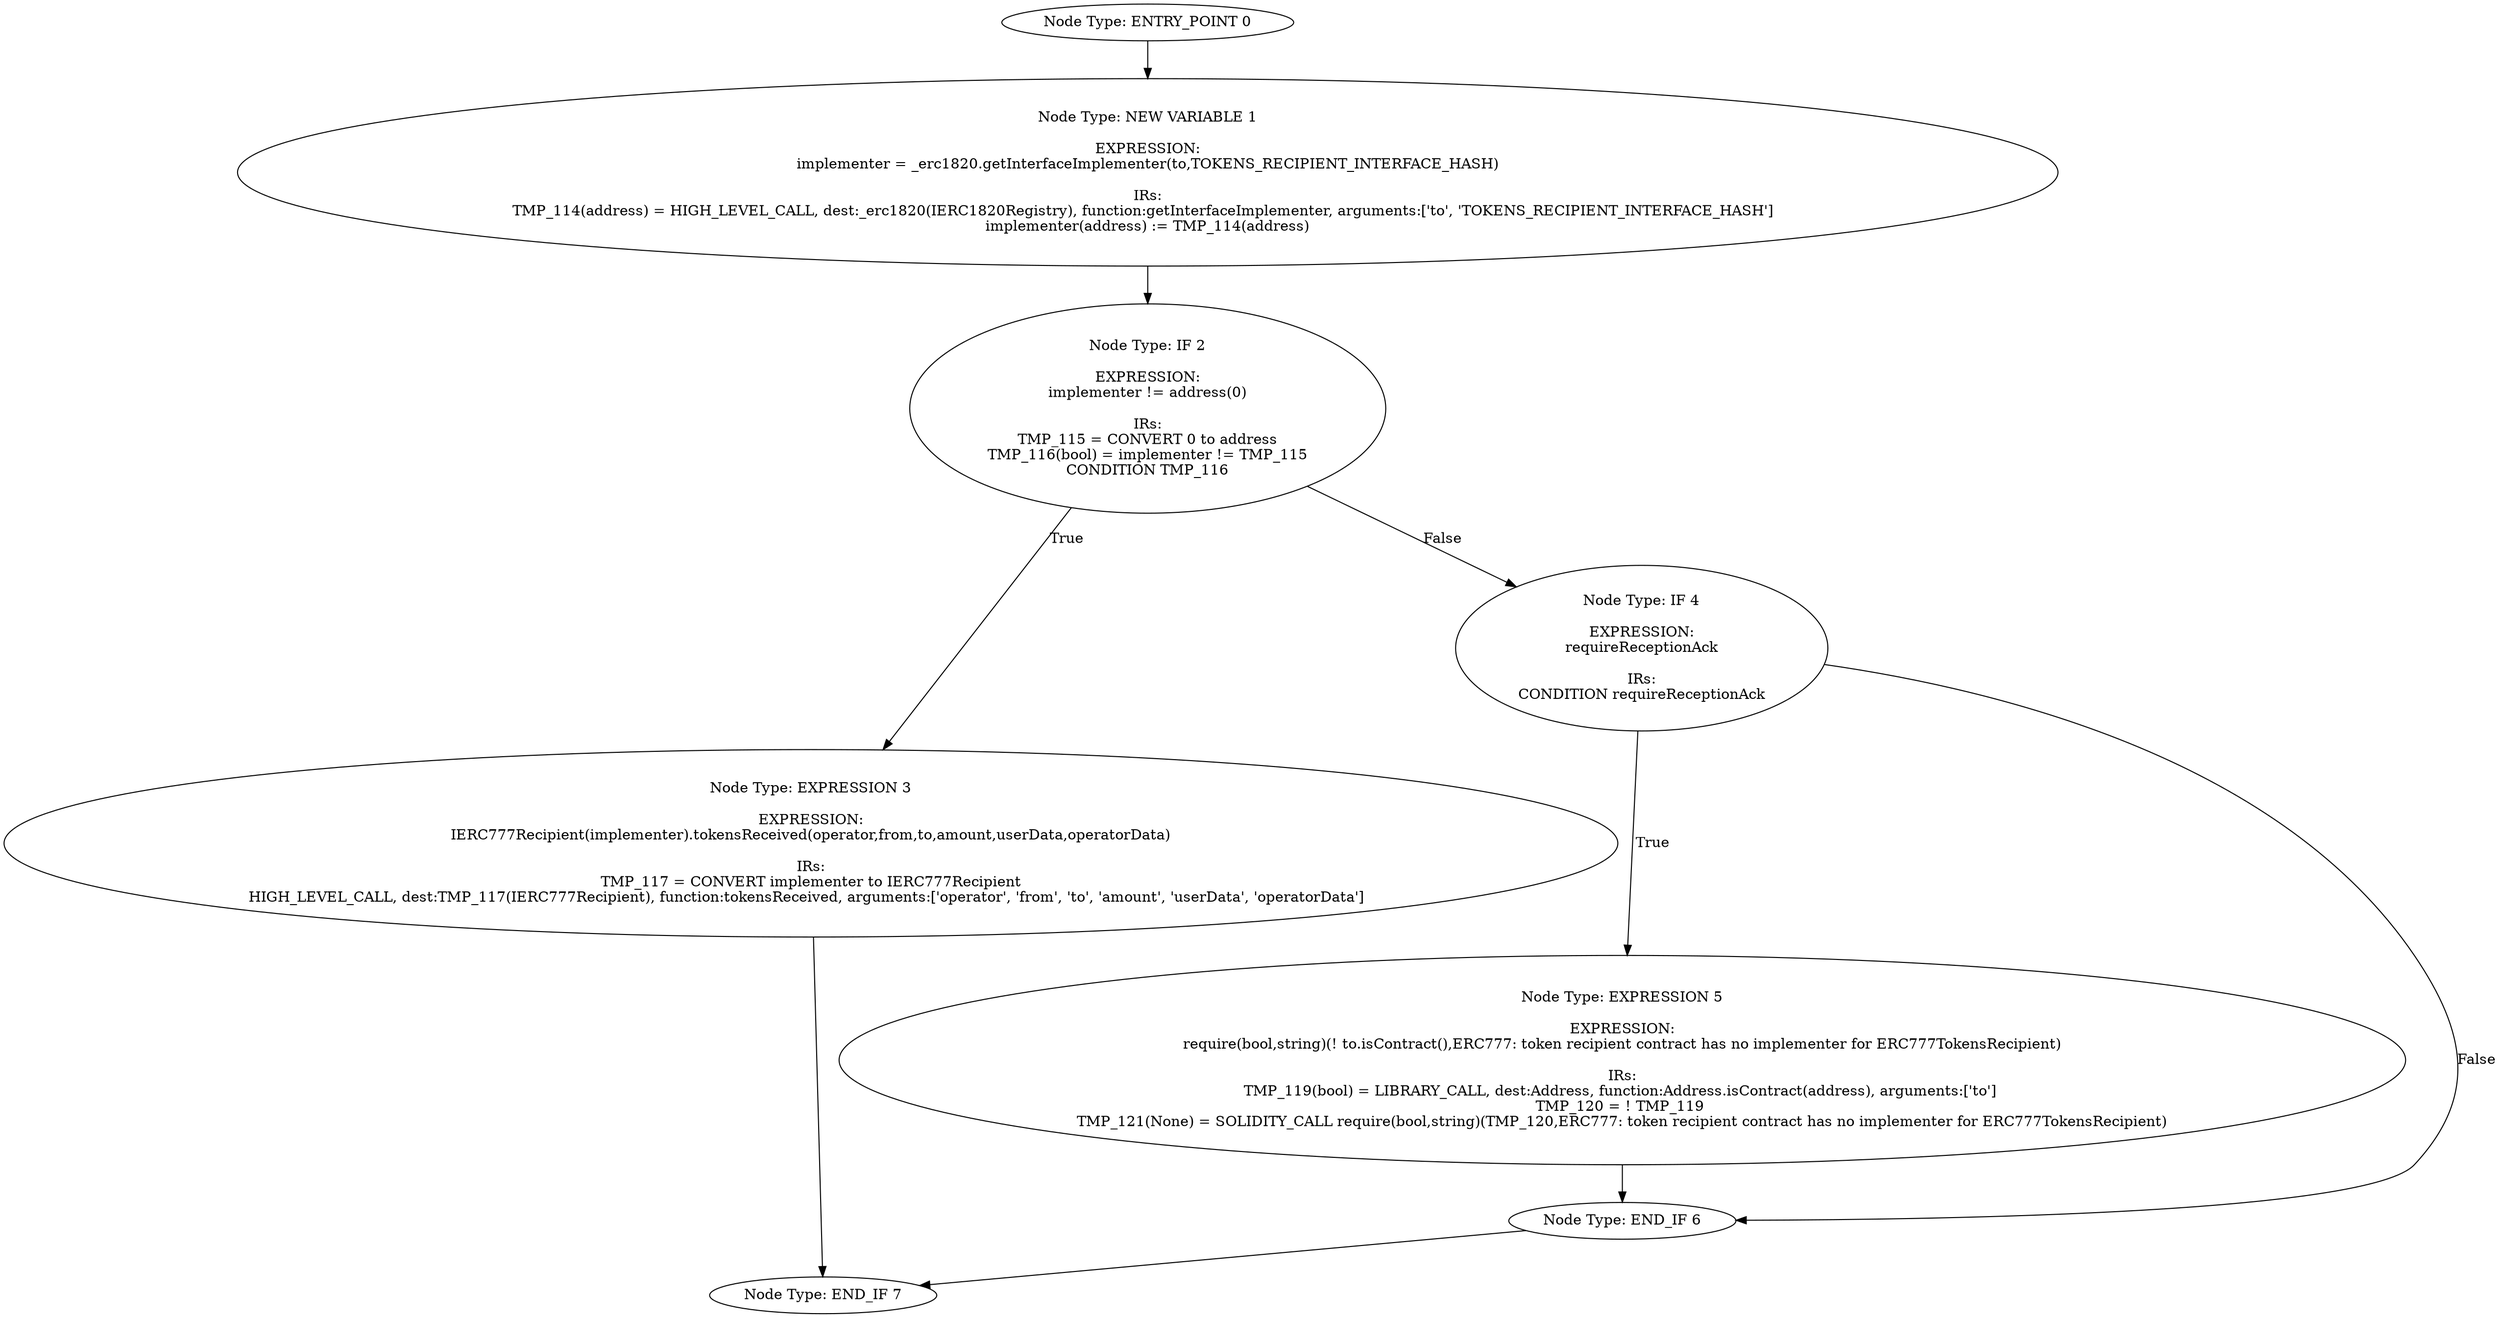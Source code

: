 digraph{
0[label="Node Type: ENTRY_POINT 0
"];
0->1;
1[label="Node Type: NEW VARIABLE 1

EXPRESSION:
implementer = _erc1820.getInterfaceImplementer(to,TOKENS_RECIPIENT_INTERFACE_HASH)

IRs:
TMP_114(address) = HIGH_LEVEL_CALL, dest:_erc1820(IERC1820Registry), function:getInterfaceImplementer, arguments:['to', 'TOKENS_RECIPIENT_INTERFACE_HASH']  
implementer(address) := TMP_114(address)"];
1->2;
2[label="Node Type: IF 2

EXPRESSION:
implementer != address(0)

IRs:
TMP_115 = CONVERT 0 to address
TMP_116(bool) = implementer != TMP_115
CONDITION TMP_116"];
2->3[label="True"];
2->4[label="False"];
3[label="Node Type: EXPRESSION 3

EXPRESSION:
IERC777Recipient(implementer).tokensReceived(operator,from,to,amount,userData,operatorData)

IRs:
TMP_117 = CONVERT implementer to IERC777Recipient
HIGH_LEVEL_CALL, dest:TMP_117(IERC777Recipient), function:tokensReceived, arguments:['operator', 'from', 'to', 'amount', 'userData', 'operatorData']  "];
3->7;
4[label="Node Type: IF 4

EXPRESSION:
requireReceptionAck

IRs:
CONDITION requireReceptionAck"];
4->5[label="True"];
4->6[label="False"];
5[label="Node Type: EXPRESSION 5

EXPRESSION:
require(bool,string)(! to.isContract(),ERC777: token recipient contract has no implementer for ERC777TokensRecipient)

IRs:
TMP_119(bool) = LIBRARY_CALL, dest:Address, function:Address.isContract(address), arguments:['to'] 
TMP_120 = ! TMP_119 
TMP_121(None) = SOLIDITY_CALL require(bool,string)(TMP_120,ERC777: token recipient contract has no implementer for ERC777TokensRecipient)"];
5->6;
6[label="Node Type: END_IF 6
"];
6->7;
7[label="Node Type: END_IF 7
"];
}

